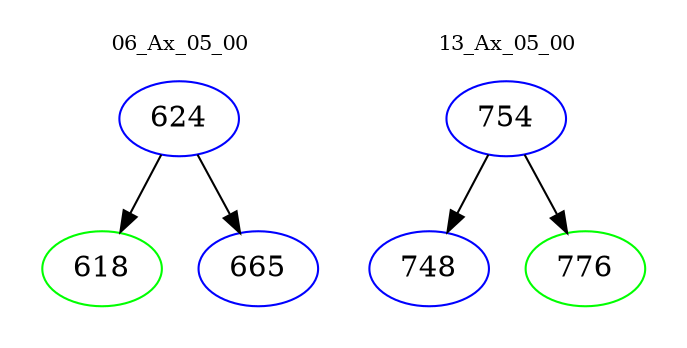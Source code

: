 digraph{
subgraph cluster_0 {
color = white
label = "06_Ax_05_00";
fontsize=10;
T0_624 [label="624", color="blue"]
T0_624 -> T0_618 [color="black"]
T0_618 [label="618", color="green"]
T0_624 -> T0_665 [color="black"]
T0_665 [label="665", color="blue"]
}
subgraph cluster_1 {
color = white
label = "13_Ax_05_00";
fontsize=10;
T1_754 [label="754", color="blue"]
T1_754 -> T1_748 [color="black"]
T1_748 [label="748", color="blue"]
T1_754 -> T1_776 [color="black"]
T1_776 [label="776", color="green"]
}
}

